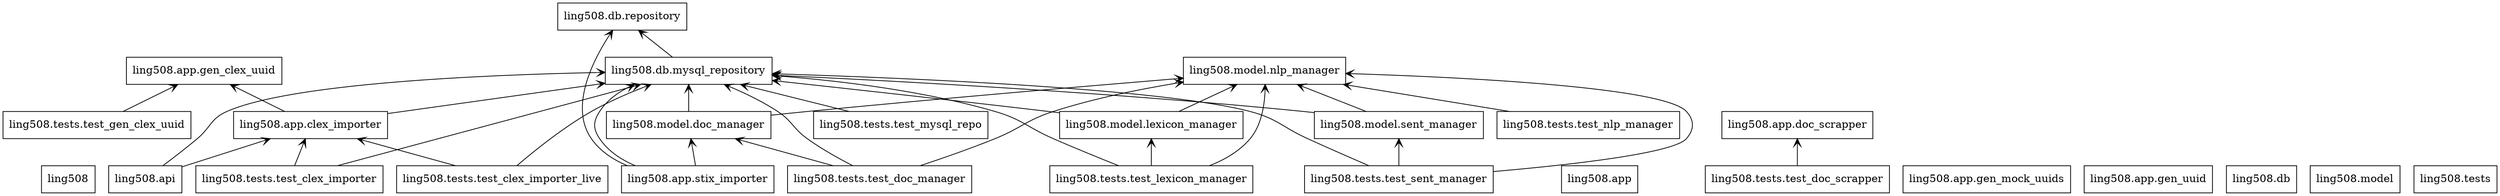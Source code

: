 digraph "packages_stixd" {
rankdir=BT
charset="utf-8"
"ling508" [color="black", label=<ling508>, shape="box", style="solid"];
"ling508.api" [color="black", label=<ling508.api>, shape="box", style="solid"];
"ling508.app" [color="black", label=<ling508.app>, shape="box", style="solid"];
"ling508.app.clex_importer" [color="black", label=<ling508.app.clex_importer>, shape="box", style="solid"];
"ling508.app.doc_scrapper" [color="black", label=<ling508.app.doc_scrapper>, shape="box", style="solid"];
"ling508.app.gen_clex_uuid" [color="black", label=<ling508.app.gen_clex_uuid>, shape="box", style="solid"];
"ling508.app.gen_mock_uuids" [color="black", label=<ling508.app.gen_mock_uuids>, shape="box", style="solid"];
"ling508.app.gen_uuid" [color="black", label=<ling508.app.gen_uuid>, shape="box", style="solid"];
"ling508.app.stix_importer" [color="black", label=<ling508.app.stix_importer>, shape="box", style="solid"];
"ling508.db" [color="black", label=<ling508.db>, shape="box", style="solid"];
"ling508.db.mysql_repository" [color="black", label=<ling508.db.mysql_repository>, shape="box", style="solid"];
"ling508.db.repository" [color="black", label=<ling508.db.repository>, shape="box", style="solid"];
"ling508.model" [color="black", label=<ling508.model>, shape="box", style="solid"];
"ling508.model.doc_manager" [color="black", label=<ling508.model.doc_manager>, shape="box", style="solid"];
"ling508.model.lexicon_manager" [color="black", label=<ling508.model.lexicon_manager>, shape="box", style="solid"];
"ling508.model.nlp_manager" [color="black", label=<ling508.model.nlp_manager>, shape="box", style="solid"];
"ling508.model.sent_manager" [color="black", label=<ling508.model.sent_manager>, shape="box", style="solid"];
"ling508.tests" [color="black", label=<ling508.tests>, shape="box", style="solid"];
"ling508.tests.test_clex_importer" [color="black", label=<ling508.tests.test_clex_importer>, shape="box", style="solid"];
"ling508.tests.test_clex_importer_live" [color="black", label=<ling508.tests.test_clex_importer_live>, shape="box", style="solid"];
"ling508.tests.test_doc_manager" [color="black", label=<ling508.tests.test_doc_manager>, shape="box", style="solid"];
"ling508.tests.test_doc_scrapper" [color="black", label=<ling508.tests.test_doc_scrapper>, shape="box", style="solid"];
"ling508.tests.test_gen_clex_uuid" [color="black", label=<ling508.tests.test_gen_clex_uuid>, shape="box", style="solid"];
"ling508.tests.test_lexicon_manager" [color="black", label=<ling508.tests.test_lexicon_manager>, shape="box", style="solid"];
"ling508.tests.test_mysql_repo" [color="black", label=<ling508.tests.test_mysql_repo>, shape="box", style="solid"];
"ling508.tests.test_nlp_manager" [color="black", label=<ling508.tests.test_nlp_manager>, shape="box", style="solid"];
"ling508.tests.test_sent_manager" [color="black", label=<ling508.tests.test_sent_manager>, shape="box", style="solid"];
"ling508.api" -> "ling508.app.clex_importer" [arrowhead="open", arrowtail="none"];
"ling508.api" -> "ling508.db.mysql_repository" [arrowhead="open", arrowtail="none"];
"ling508.app.clex_importer" -> "ling508.app.gen_clex_uuid" [arrowhead="open", arrowtail="none"];
"ling508.app.clex_importer" -> "ling508.db.mysql_repository" [arrowhead="open", arrowtail="none"];
"ling508.app.stix_importer" -> "ling508.db.mysql_repository" [arrowhead="open", arrowtail="none"];
"ling508.app.stix_importer" -> "ling508.db.repository" [arrowhead="open", arrowtail="none"];
"ling508.app.stix_importer" -> "ling508.model.doc_manager" [arrowhead="open", arrowtail="none"];
"ling508.db.mysql_repository" -> "ling508.db.repository" [arrowhead="open", arrowtail="none"];
"ling508.model.doc_manager" -> "ling508.db.mysql_repository" [arrowhead="open", arrowtail="none"];
"ling508.model.doc_manager" -> "ling508.model.nlp_manager" [arrowhead="open", arrowtail="none"];
"ling508.model.lexicon_manager" -> "ling508.db.mysql_repository" [arrowhead="open", arrowtail="none"];
"ling508.model.lexicon_manager" -> "ling508.model.nlp_manager" [arrowhead="open", arrowtail="none"];
"ling508.model.sent_manager" -> "ling508.db.mysql_repository" [arrowhead="open", arrowtail="none"];
"ling508.model.sent_manager" -> "ling508.model.nlp_manager" [arrowhead="open", arrowtail="none"];
"ling508.tests.test_clex_importer" -> "ling508.app.clex_importer" [arrowhead="open", arrowtail="none"];
"ling508.tests.test_clex_importer" -> "ling508.db.mysql_repository" [arrowhead="open", arrowtail="none"];
"ling508.tests.test_clex_importer_live" -> "ling508.app.clex_importer" [arrowhead="open", arrowtail="none"];
"ling508.tests.test_clex_importer_live" -> "ling508.db.mysql_repository" [arrowhead="open", arrowtail="none"];
"ling508.tests.test_doc_manager" -> "ling508.db.mysql_repository" [arrowhead="open", arrowtail="none"];
"ling508.tests.test_doc_manager" -> "ling508.model.doc_manager" [arrowhead="open", arrowtail="none"];
"ling508.tests.test_doc_manager" -> "ling508.model.nlp_manager" [arrowhead="open", arrowtail="none"];
"ling508.tests.test_doc_scrapper" -> "ling508.app.doc_scrapper" [arrowhead="open", arrowtail="none"];
"ling508.tests.test_gen_clex_uuid" -> "ling508.app.gen_clex_uuid" [arrowhead="open", arrowtail="none"];
"ling508.tests.test_lexicon_manager" -> "ling508.db.mysql_repository" [arrowhead="open", arrowtail="none"];
"ling508.tests.test_lexicon_manager" -> "ling508.model.lexicon_manager" [arrowhead="open", arrowtail="none"];
"ling508.tests.test_lexicon_manager" -> "ling508.model.nlp_manager" [arrowhead="open", arrowtail="none"];
"ling508.tests.test_mysql_repo" -> "ling508.db.mysql_repository" [arrowhead="open", arrowtail="none"];
"ling508.tests.test_nlp_manager" -> "ling508.model.nlp_manager" [arrowhead="open", arrowtail="none"];
"ling508.tests.test_sent_manager" -> "ling508.db.mysql_repository" [arrowhead="open", arrowtail="none"];
"ling508.tests.test_sent_manager" -> "ling508.model.nlp_manager" [arrowhead="open", arrowtail="none"];
"ling508.tests.test_sent_manager" -> "ling508.model.sent_manager" [arrowhead="open", arrowtail="none"];
}
